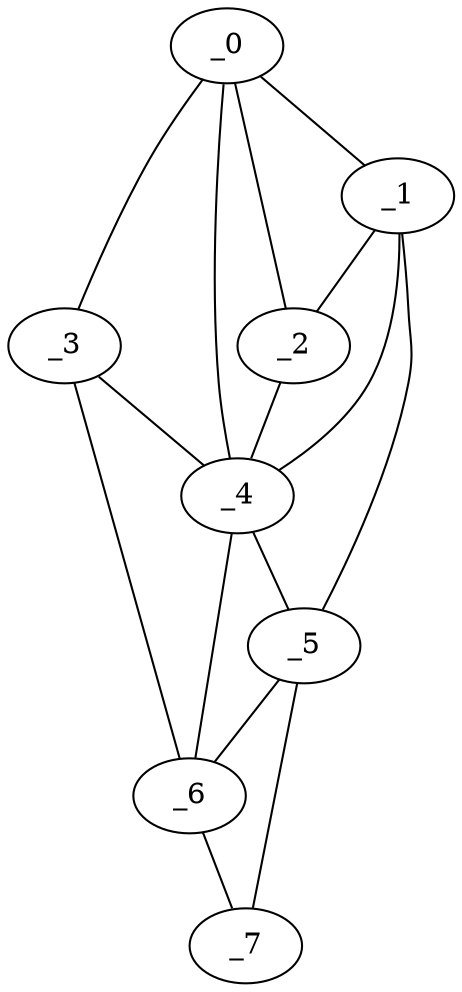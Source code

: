 graph "obj97__180.gxl" {
	_0	 [x=18,
		y=34];
	_1	 [x=19,
		y=24];
	_0 -- _1	 [valence=1];
	_2	 [x=20,
		y=30];
	_0 -- _2	 [valence=2];
	_3	 [x=37,
		y=75];
	_0 -- _3	 [valence=1];
	_4	 [x=43,
		y=21];
	_0 -- _4	 [valence=1];
	_1 -- _2	 [valence=1];
	_1 -- _4	 [valence=1];
	_5	 [x=47,
		y=15];
	_1 -- _5	 [valence=1];
	_2 -- _4	 [valence=2];
	_3 -- _4	 [valence=2];
	_6	 [x=115,
		y=19];
	_3 -- _6	 [valence=1];
	_4 -- _5	 [valence=2];
	_4 -- _6	 [valence=2];
	_5 -- _6	 [valence=1];
	_7	 [x=120,
		y=9];
	_5 -- _7	 [valence=1];
	_6 -- _7	 [valence=1];
}

